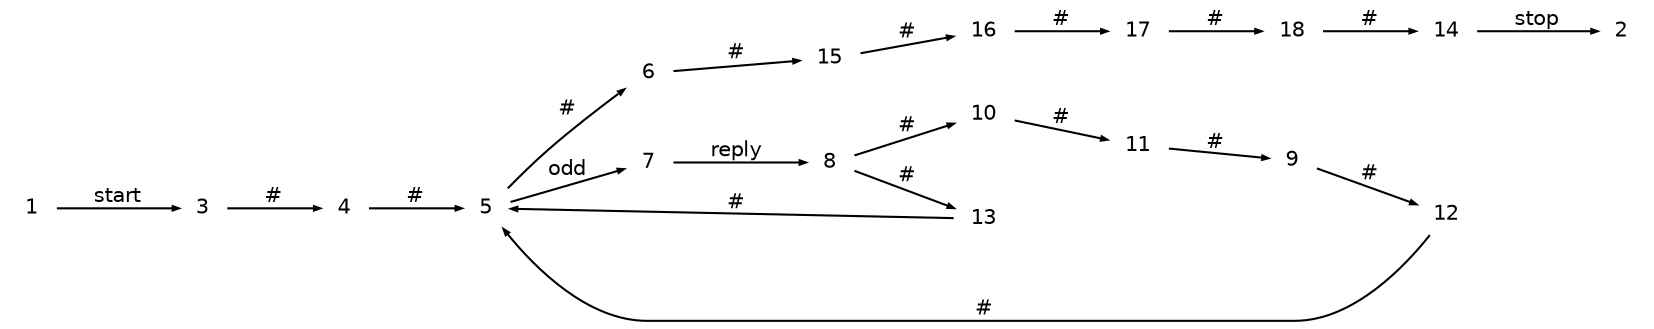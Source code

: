 digraph g
{
   graph [rankdir=LR];
   edge [arrowsize=0.3,fontsize=10,fontname=Helvetica];
   node [shape=plaintext,width=.3,height=.2,fontsize=10,fontname=Helvetica];
   1->3 [label="start"];
   3->4 [label="#"];
   4->5 [label="#"];
   5->6 [label="#"];
   5->7 [label="odd"];
   6->15 [label="#"];
   7->8 [label="reply"];
   8->10 [label="#"];
   8->13 [label="#"];
   9->12 [label="#"];
   10->11 [label="#"];
   11->9 [label="#"];
   12->5 [label="#"];
   13->5 [label="#"];
   14->2 [label="stop"];
   15->16 [label="#"];
   16->17 [label="#"];
   17->18 [label="#"];
   18->14 [label="#"];
}
